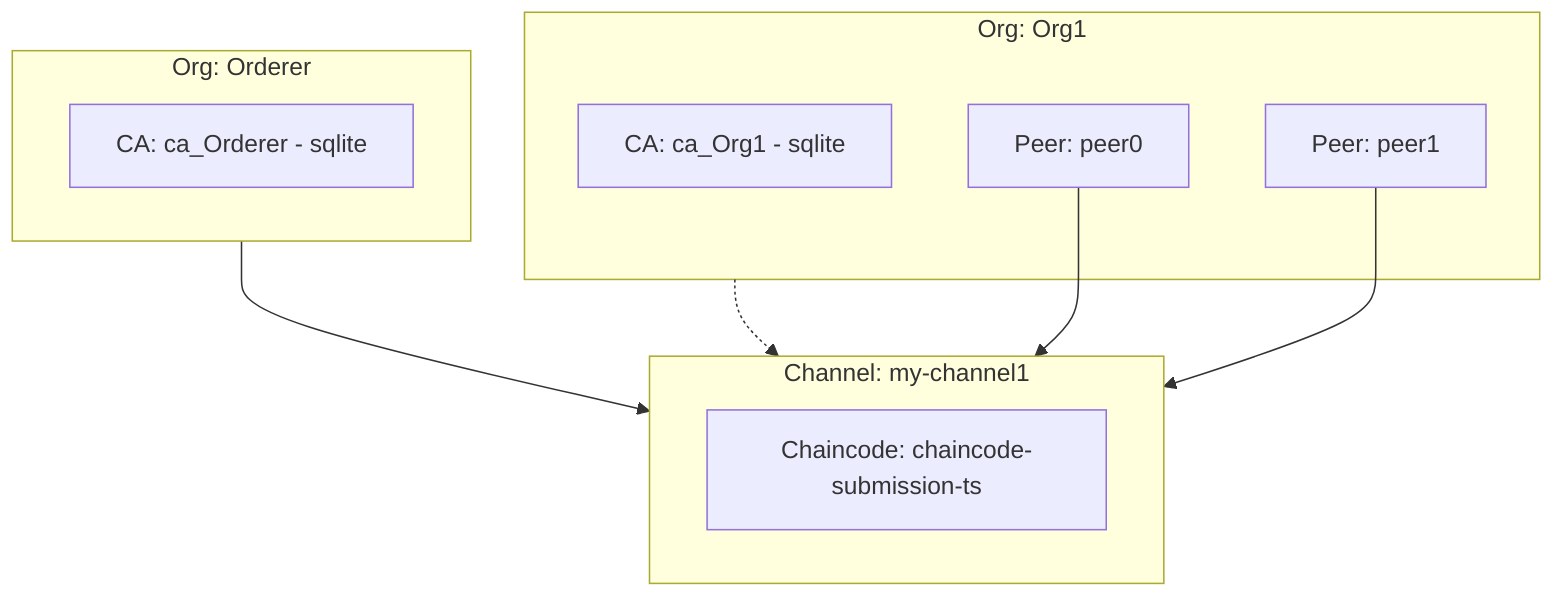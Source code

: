 graph TD

  subgraph Org_Orderer [Org: Orderer]
    CA_ca_Orderer[CA: ca_Orderer - sqlite]
  end

  subgraph Org_Org1 [Org: Org1]
    CA_ca_Org1[CA: ca_Org1 - sqlite]
    Org1_peer0[Peer: peer0]
    Org1_peer1[Peer: peer1]
  end

  subgraph Channel_my_channel1 [Channel: my-channel1]
    Chaincode_chaincode_submission_ts[Chaincode: chaincode-submission-ts]
  end

  %% Connections
  Org_Orderer --> Channel_my_channel1
  Org_Org1 -.-> Channel_my_channel1
  Org1_peer0 --> Channel_my_channel1
  Org1_peer1 --> Channel_my_channel1